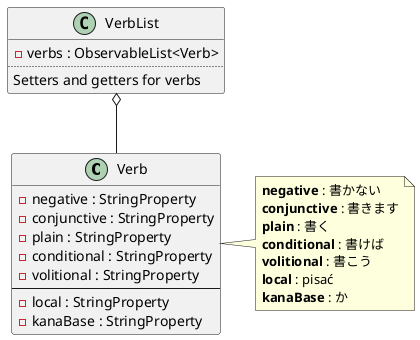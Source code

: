 @startuml
class Verb {
    - negative : StringProperty
    - conjunctive : StringProperty
    - plain : StringProperty
    - conditional : StringProperty
    - volitional : StringProperty
    --
    - local : StringProperty
    - kanaBase : StringProperty
}

class VerbList {
    - verbs : ObservableList<Verb>
    ..
    Setters and getters for verbs
}

VerbList o-- Verb

note right of Verb
    <b>negative</b> : 書かない
    <b>conjunctive</b> : 書きます
    <b>plain</b> : 書く
    <b>conditional</b> : 書けば
    <b>volitional</b> : 書こう
    <b>local</b> : pisać
    <b>kanaBase</b> : か
end note
@enduml